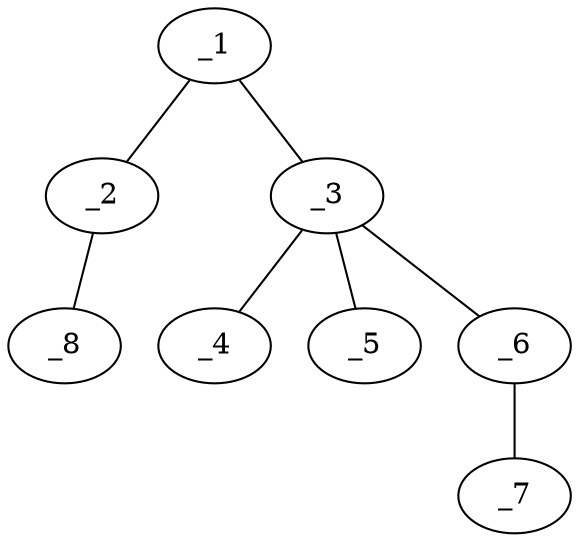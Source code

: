 graph molid661463 {
	_1	 [charge=0,
		chem=1,
		symbol="C  ",
		x="4.5981",
		y="0.5"];
	_2	 [charge=0,
		chem=4,
		symbol="N  ",
		x="5.4641",
		y=0];
	_1 -- _2	 [valence=2];
	_3	 [charge=0,
		chem=1,
		symbol="C  ",
		x="3.7321",
		y=0];
	_1 -- _3	 [valence=1];
	_8	 [charge=0,
		chem=2,
		symbol="O  ",
		x="6.3301",
		y="0.5"];
	_2 -- _8	 [valence=1];
	_4	 [charge=0,
		chem=1,
		symbol="C  ",
		x="3.2321",
		y="0.866"];
	_3 -- _4	 [valence=1];
	_5	 [charge=0,
		chem=1,
		symbol="C  ",
		x="4.2321",
		y="-0.866"];
	_3 -- _5	 [valence=1];
	_6	 [charge=0,
		chem=4,
		symbol="N  ",
		x="2.866",
		y="-0.5"];
	_3 -- _6	 [valence=1];
	_7	 [charge=0,
		chem=2,
		symbol="O  ",
		x=2,
		y=0];
	_6 -- _7	 [valence=1];
}
